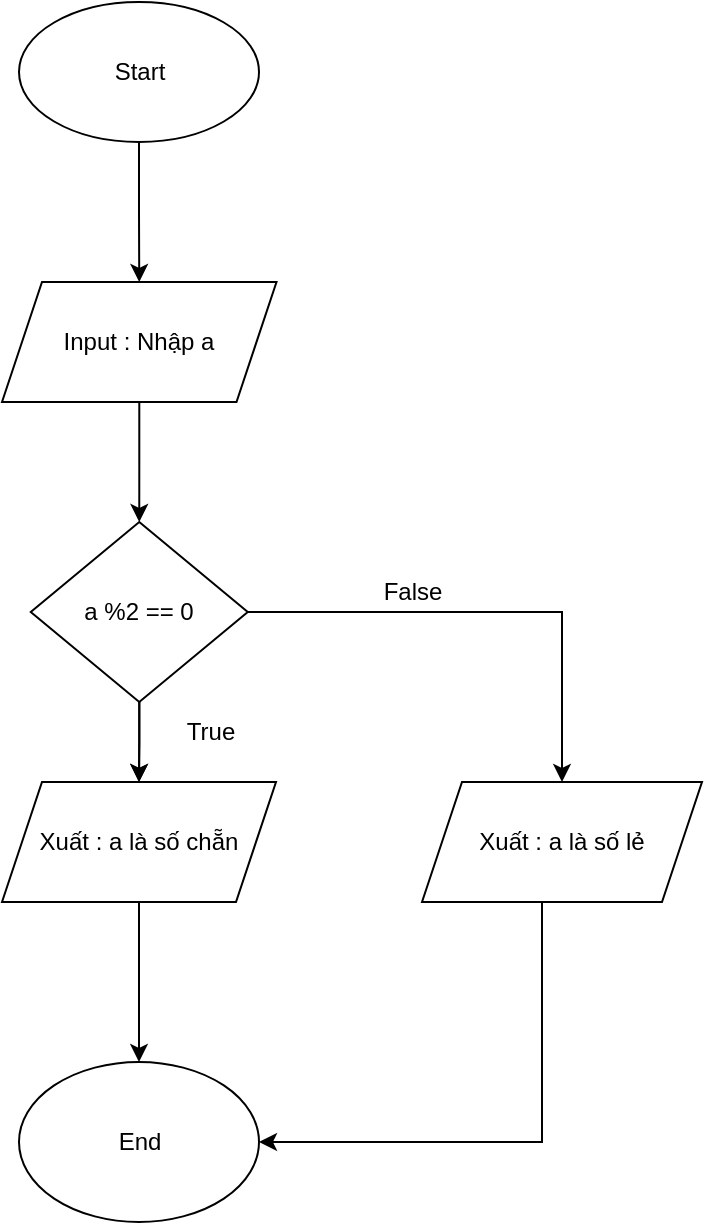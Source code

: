 <mxfile version="24.7.17">
  <diagram id="C5RBs43oDa-KdzZeNtuy" name="Page-1">
    <mxGraphModel dx="1036" dy="606" grid="1" gridSize="10" guides="1" tooltips="1" connect="1" arrows="1" fold="1" page="1" pageScale="1" pageWidth="827" pageHeight="1169" math="0" shadow="0">
      <root>
        <mxCell id="WIyWlLk6GJQsqaUBKTNV-0" />
        <mxCell id="WIyWlLk6GJQsqaUBKTNV-1" parent="WIyWlLk6GJQsqaUBKTNV-0" />
        <mxCell id="cSWCQMouT_8nUFlVAy4d-31" style="edgeStyle=orthogonalEdgeStyle;rounded=0;orthogonalLoop=1;jettySize=auto;html=1;entryX=0.5;entryY=0;entryDx=0;entryDy=0;" edge="1" parent="WIyWlLk6GJQsqaUBKTNV-1" source="cSWCQMouT_8nUFlVAy4d-0" target="cSWCQMouT_8nUFlVAy4d-1">
          <mxGeometry relative="1" as="geometry" />
        </mxCell>
        <mxCell id="cSWCQMouT_8nUFlVAy4d-0" value="Start" style="ellipse;whiteSpace=wrap;html=1;" vertex="1" parent="WIyWlLk6GJQsqaUBKTNV-1">
          <mxGeometry x="278.5" y="40" width="120" height="70" as="geometry" />
        </mxCell>
        <mxCell id="cSWCQMouT_8nUFlVAy4d-19" style="edgeStyle=orthogonalEdgeStyle;rounded=0;orthogonalLoop=1;jettySize=auto;html=1;entryX=0.5;entryY=0;entryDx=0;entryDy=0;" edge="1" parent="WIyWlLk6GJQsqaUBKTNV-1" source="cSWCQMouT_8nUFlVAy4d-1" target="cSWCQMouT_8nUFlVAy4d-12">
          <mxGeometry relative="1" as="geometry" />
        </mxCell>
        <mxCell id="cSWCQMouT_8nUFlVAy4d-1" value="Input : Nhập a" style="shape=parallelogram;perimeter=parallelogramPerimeter;whiteSpace=wrap;html=1;fixedSize=1;" vertex="1" parent="WIyWlLk6GJQsqaUBKTNV-1">
          <mxGeometry x="270" y="180" width="137.25" height="60" as="geometry" />
        </mxCell>
        <mxCell id="cSWCQMouT_8nUFlVAy4d-8" style="edgeStyle=orthogonalEdgeStyle;rounded=0;orthogonalLoop=1;jettySize=auto;html=1;entryX=0.5;entryY=0;entryDx=0;entryDy=0;" edge="1" parent="WIyWlLk6GJQsqaUBKTNV-1" source="cSWCQMouT_8nUFlVAy4d-3" target="cSWCQMouT_8nUFlVAy4d-4">
          <mxGeometry relative="1" as="geometry" />
        </mxCell>
        <mxCell id="cSWCQMouT_8nUFlVAy4d-3" value="Xuất : a là số chẵn" style="shape=parallelogram;perimeter=parallelogramPerimeter;whiteSpace=wrap;html=1;fixedSize=1;" vertex="1" parent="WIyWlLk6GJQsqaUBKTNV-1">
          <mxGeometry x="270" y="430" width="137" height="60" as="geometry" />
        </mxCell>
        <mxCell id="cSWCQMouT_8nUFlVAy4d-4" value="End" style="ellipse;whiteSpace=wrap;html=1;" vertex="1" parent="WIyWlLk6GJQsqaUBKTNV-1">
          <mxGeometry x="278.5" y="570" width="120" height="80" as="geometry" />
        </mxCell>
        <mxCell id="cSWCQMouT_8nUFlVAy4d-18" style="edgeStyle=orthogonalEdgeStyle;rounded=0;orthogonalLoop=1;jettySize=auto;html=1;entryX=0.5;entryY=0;entryDx=0;entryDy=0;" edge="1" parent="WIyWlLk6GJQsqaUBKTNV-1" source="cSWCQMouT_8nUFlVAy4d-12" target="cSWCQMouT_8nUFlVAy4d-3">
          <mxGeometry relative="1" as="geometry" />
        </mxCell>
        <mxCell id="cSWCQMouT_8nUFlVAy4d-20" value="" style="edgeStyle=orthogonalEdgeStyle;rounded=0;orthogonalLoop=1;jettySize=auto;html=1;" edge="1" parent="WIyWlLk6GJQsqaUBKTNV-1" source="cSWCQMouT_8nUFlVAy4d-12" target="cSWCQMouT_8nUFlVAy4d-3">
          <mxGeometry relative="1" as="geometry" />
        </mxCell>
        <mxCell id="cSWCQMouT_8nUFlVAy4d-27" style="edgeStyle=orthogonalEdgeStyle;rounded=0;orthogonalLoop=1;jettySize=auto;html=1;exitX=1;exitY=0.5;exitDx=0;exitDy=0;entryX=0.5;entryY=0;entryDx=0;entryDy=0;" edge="1" parent="WIyWlLk6GJQsqaUBKTNV-1" source="cSWCQMouT_8nUFlVAy4d-12" target="cSWCQMouT_8nUFlVAy4d-22">
          <mxGeometry relative="1" as="geometry" />
        </mxCell>
        <mxCell id="cSWCQMouT_8nUFlVAy4d-12" value="a %2 == 0" style="rhombus;whiteSpace=wrap;html=1;" vertex="1" parent="WIyWlLk6GJQsqaUBKTNV-1">
          <mxGeometry x="284.38" y="300" width="108.5" height="90" as="geometry" />
        </mxCell>
        <mxCell id="cSWCQMouT_8nUFlVAy4d-21" value="True" style="text;html=1;align=center;verticalAlign=middle;resizable=0;points=[];autosize=1;strokeColor=none;fillColor=none;" vertex="1" parent="WIyWlLk6GJQsqaUBKTNV-1">
          <mxGeometry x="348.5" y="390" width="50" height="30" as="geometry" />
        </mxCell>
        <mxCell id="cSWCQMouT_8nUFlVAy4d-25" style="edgeStyle=orthogonalEdgeStyle;rounded=0;orthogonalLoop=1;jettySize=auto;html=1;entryX=1;entryY=0.5;entryDx=0;entryDy=0;" edge="1" parent="WIyWlLk6GJQsqaUBKTNV-1" source="cSWCQMouT_8nUFlVAy4d-22" target="cSWCQMouT_8nUFlVAy4d-4">
          <mxGeometry relative="1" as="geometry">
            <Array as="points">
              <mxPoint x="540" y="610" />
            </Array>
          </mxGeometry>
        </mxCell>
        <mxCell id="cSWCQMouT_8nUFlVAy4d-22" value="Xuất : a là số lẻ" style="shape=parallelogram;perimeter=parallelogramPerimeter;whiteSpace=wrap;html=1;fixedSize=1;" vertex="1" parent="WIyWlLk6GJQsqaUBKTNV-1">
          <mxGeometry x="480" y="430" width="140" height="60" as="geometry" />
        </mxCell>
        <mxCell id="cSWCQMouT_8nUFlVAy4d-24" value="False" style="text;html=1;align=center;verticalAlign=middle;resizable=0;points=[];autosize=1;strokeColor=none;fillColor=none;" vertex="1" parent="WIyWlLk6GJQsqaUBKTNV-1">
          <mxGeometry x="450" y="320" width="50" height="30" as="geometry" />
        </mxCell>
      </root>
    </mxGraphModel>
  </diagram>
</mxfile>
